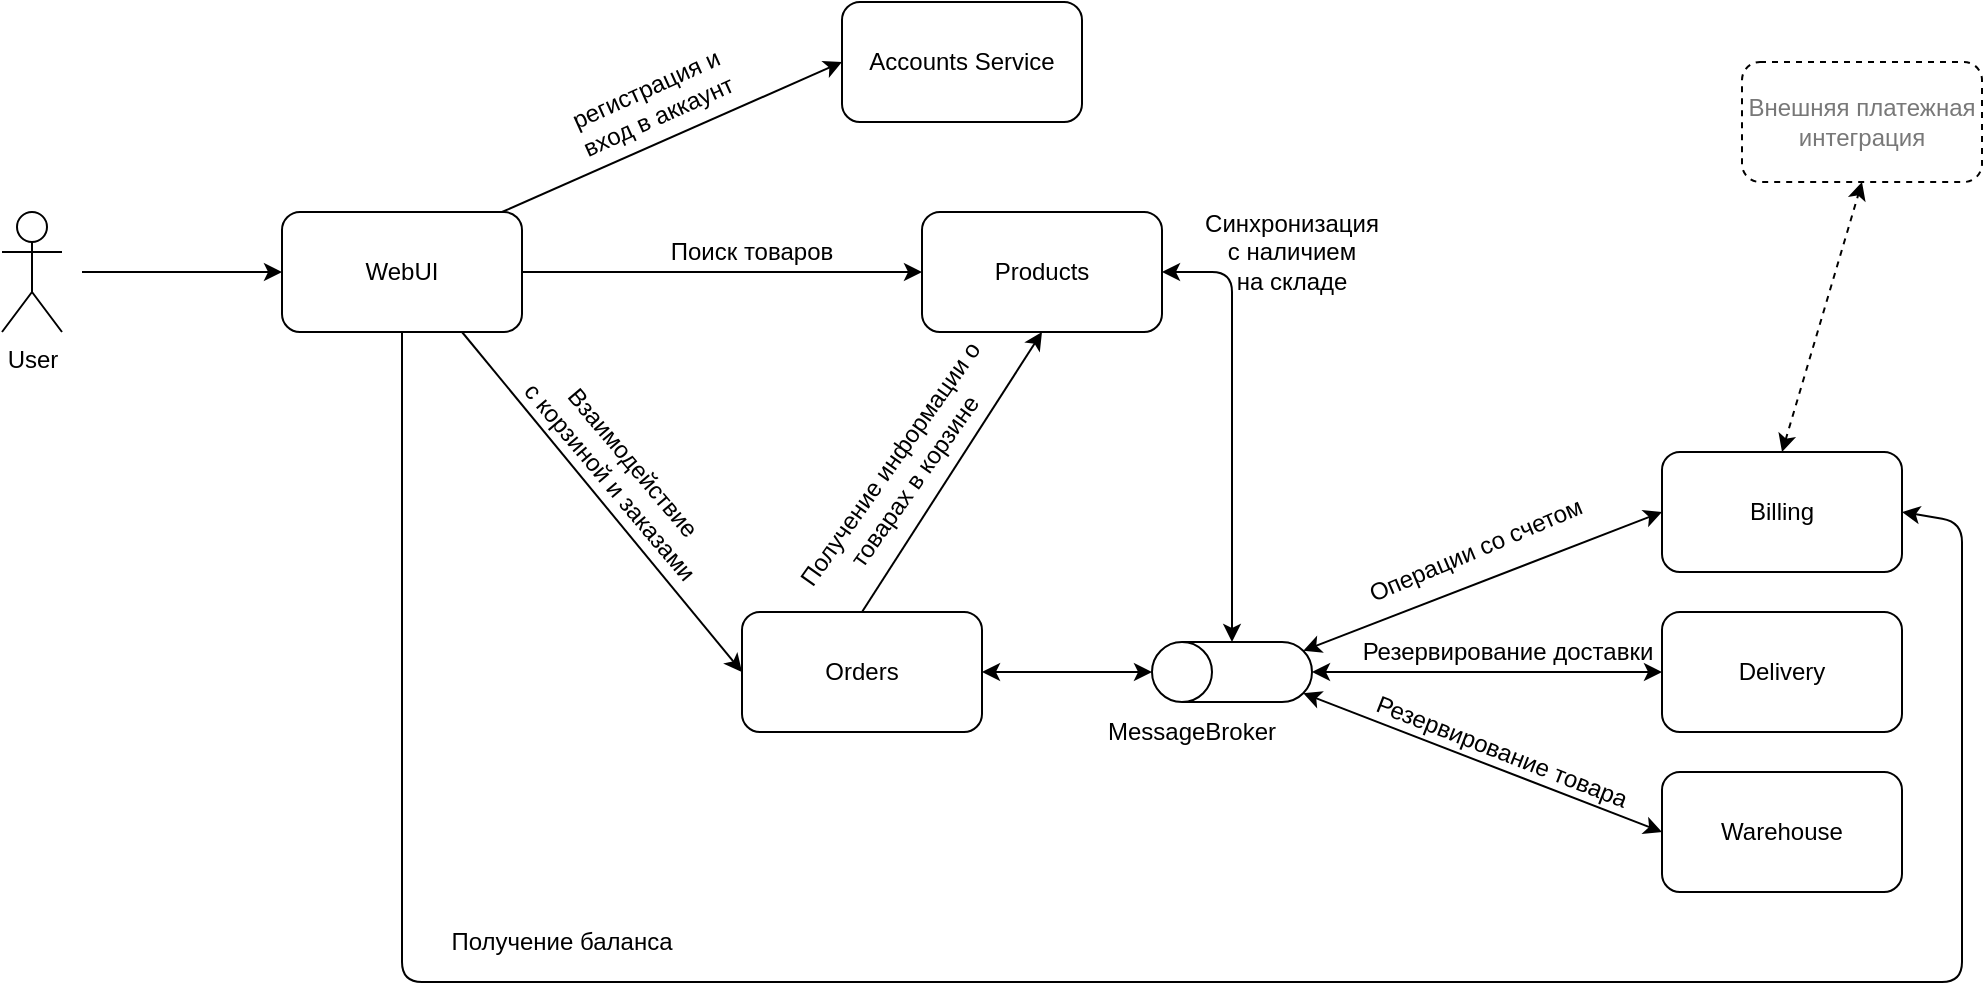 <mxfile version="13.7.3" type="device"><diagram id="57MqKbJDSpgsxV5Au6rt" name="Страница 1"><mxGraphModel dx="2062" dy="1182" grid="1" gridSize="10" guides="1" tooltips="1" connect="1" arrows="1" fold="1" page="1" pageScale="1" pageWidth="1169" pageHeight="827" math="0" shadow="0"><root><mxCell id="0"/><mxCell id="1" parent="0"/><mxCell id="nd2grtEf2vBP94USxDUv-310" value="Accounts Service" style="rounded=1;whiteSpace=wrap;html=1;" parent="1" vertex="1"><mxGeometry x="450" y="30" width="120" height="60" as="geometry"/></mxCell><mxCell id="nd2grtEf2vBP94USxDUv-311" value="Delivery" style="rounded=1;whiteSpace=wrap;html=1;" parent="1" vertex="1"><mxGeometry x="860" y="335" width="120" height="60" as="geometry"/></mxCell><mxCell id="nd2grtEf2vBP94USxDUv-312" value="Warehouse" style="rounded=1;whiteSpace=wrap;html=1;" parent="1" vertex="1"><mxGeometry x="860" y="415" width="120" height="60" as="geometry"/></mxCell><mxCell id="nd2grtEf2vBP94USxDUv-329" value="Orders" style="rounded=1;whiteSpace=wrap;html=1;" parent="1" vertex="1"><mxGeometry x="400" y="335" width="120" height="60" as="geometry"/></mxCell><mxCell id="kr1bEPkqc6ZTYjk98Zzm-2" value="Products" style="rounded=1;whiteSpace=wrap;html=1;" vertex="1" parent="1"><mxGeometry x="490" y="135" width="120" height="60" as="geometry"/></mxCell><mxCell id="kr1bEPkqc6ZTYjk98Zzm-3" value="User" style="shape=umlActor;verticalLabelPosition=bottom;verticalAlign=top;html=1;outlineConnect=0;" vertex="1" parent="1"><mxGeometry x="30" y="135" width="30" height="60" as="geometry"/></mxCell><mxCell id="kr1bEPkqc6ZTYjk98Zzm-4" value="WebUI" style="rounded=1;whiteSpace=wrap;html=1;" vertex="1" parent="1"><mxGeometry x="170" y="135" width="120" height="60" as="geometry"/></mxCell><mxCell id="kr1bEPkqc6ZTYjk98Zzm-5" value="" style="endArrow=classic;html=1;entryX=0;entryY=0.5;entryDx=0;entryDy=0;" edge="1" parent="1" target="kr1bEPkqc6ZTYjk98Zzm-4"><mxGeometry width="50" height="50" relative="1" as="geometry"><mxPoint x="70" y="165" as="sourcePoint"/><mxPoint x="120" y="125" as="targetPoint"/></mxGeometry></mxCell><mxCell id="kr1bEPkqc6ZTYjk98Zzm-6" value="" style="endArrow=classic;html=1;entryX=0;entryY=0.5;entryDx=0;entryDy=0;" edge="1" parent="1" target="nd2grtEf2vBP94USxDUv-310"><mxGeometry width="50" height="50" relative="1" as="geometry"><mxPoint x="280" y="135" as="sourcePoint"/><mxPoint x="390" y="134" as="targetPoint"/></mxGeometry></mxCell><mxCell id="kr1bEPkqc6ZTYjk98Zzm-7" value="регистрация и вход в аккаунт" style="text;html=1;strokeColor=none;fillColor=none;align=center;verticalAlign=middle;whiteSpace=wrap;rounded=0;rotation=-24.3;" vertex="1" parent="1"><mxGeometry x="300" y="70" width="110" height="20" as="geometry"/></mxCell><mxCell id="kr1bEPkqc6ZTYjk98Zzm-8" value="" style="endArrow=classic;html=1;entryX=0;entryY=0.5;entryDx=0;entryDy=0;" edge="1" parent="1" source="kr1bEPkqc6ZTYjk98Zzm-4" target="kr1bEPkqc6ZTYjk98Zzm-2"><mxGeometry width="50" height="50" relative="1" as="geometry"><mxPoint x="290" y="145" as="sourcePoint"/><mxPoint x="460" y="70" as="targetPoint"/></mxGeometry></mxCell><mxCell id="kr1bEPkqc6ZTYjk98Zzm-9" value="Поиск товаров" style="text;html=1;strokeColor=none;fillColor=none;align=center;verticalAlign=middle;whiteSpace=wrap;rounded=0;rotation=0;" vertex="1" parent="1"><mxGeometry x="350" y="145" width="110" height="20" as="geometry"/></mxCell><mxCell id="kr1bEPkqc6ZTYjk98Zzm-12" value="" style="endArrow=classic;html=1;entryX=0;entryY=0.5;entryDx=0;entryDy=0;exitX=0.75;exitY=1;exitDx=0;exitDy=0;" edge="1" parent="1" source="kr1bEPkqc6ZTYjk98Zzm-4" target="nd2grtEf2vBP94USxDUv-329"><mxGeometry width="50" height="50" relative="1" as="geometry"><mxPoint x="300" y="190" as="sourcePoint"/><mxPoint x="460" y="265" as="targetPoint"/></mxGeometry></mxCell><mxCell id="kr1bEPkqc6ZTYjk98Zzm-13" value="Взаимодействие &lt;br&gt;с корзиной и заказами" style="text;html=1;strokeColor=none;fillColor=none;align=center;verticalAlign=middle;whiteSpace=wrap;rounded=0;rotation=49.8;" vertex="1" parent="1"><mxGeometry x="260" y="255" width="160" height="20" as="geometry"/></mxCell><mxCell id="kr1bEPkqc6ZTYjk98Zzm-14" value="" style="shape=cylinder3;whiteSpace=wrap;html=1;boundedLbl=1;backgroundOutline=1;size=15;rotation=-90;" vertex="1" parent="1"><mxGeometry x="630" y="325" width="30" height="80" as="geometry"/></mxCell><mxCell id="kr1bEPkqc6ZTYjk98Zzm-15" value="MessageBroker" style="text;html=1;strokeColor=none;fillColor=none;align=center;verticalAlign=middle;whiteSpace=wrap;rounded=0;rotation=0;" vertex="1" parent="1"><mxGeometry x="570" y="385" width="110" height="20" as="geometry"/></mxCell><mxCell id="kr1bEPkqc6ZTYjk98Zzm-16" value="Billing" style="rounded=1;whiteSpace=wrap;html=1;" vertex="1" parent="1"><mxGeometry x="860" y="255" width="120" height="60" as="geometry"/></mxCell><mxCell id="kr1bEPkqc6ZTYjk98Zzm-18" value="" style="endArrow=classic;html=1;entryX=0.5;entryY=0;entryDx=0;entryDy=0;exitX=1;exitY=0.5;exitDx=0;exitDy=0;entryPerimeter=0;startArrow=classic;startFill=1;" edge="1" parent="1" source="nd2grtEf2vBP94USxDUv-329" target="kr1bEPkqc6ZTYjk98Zzm-14"><mxGeometry width="50" height="50" relative="1" as="geometry"><mxPoint x="650" y="455" as="sourcePoint"/><mxPoint x="790" y="625" as="targetPoint"/></mxGeometry></mxCell><mxCell id="kr1bEPkqc6ZTYjk98Zzm-19" value="" style="endArrow=classic;html=1;entryX=0;entryY=0.5;entryDx=0;entryDy=0;exitX=0.855;exitY=1;exitDx=0;exitDy=-4.35;exitPerimeter=0;startArrow=classic;startFill=1;" edge="1" parent="1" source="kr1bEPkqc6ZTYjk98Zzm-14" target="kr1bEPkqc6ZTYjk98Zzm-16"><mxGeometry width="50" height="50" relative="1" as="geometry"><mxPoint x="660" y="295" as="sourcePoint"/><mxPoint x="745" y="295" as="targetPoint"/></mxGeometry></mxCell><mxCell id="kr1bEPkqc6ZTYjk98Zzm-20" value="" style="endArrow=classic;html=1;entryX=0;entryY=0.5;entryDx=0;entryDy=0;exitX=0.5;exitY=1;exitDx=0;exitDy=0;exitPerimeter=0;startArrow=classic;startFill=1;" edge="1" parent="1" source="kr1bEPkqc6ZTYjk98Zzm-14" target="nd2grtEf2vBP94USxDUv-311"><mxGeometry width="50" height="50" relative="1" as="geometry"><mxPoint x="660.0" y="434.35" as="sourcePoint"/><mxPoint x="739.35" y="365" as="targetPoint"/></mxGeometry></mxCell><mxCell id="kr1bEPkqc6ZTYjk98Zzm-21" value="" style="endArrow=classic;html=1;entryX=0;entryY=0.5;entryDx=0;entryDy=0;exitX=0.145;exitY=1;exitDx=0;exitDy=-4.35;exitPerimeter=0;startArrow=classic;startFill=1;" edge="1" parent="1" source="kr1bEPkqc6ZTYjk98Zzm-14" target="nd2grtEf2vBP94USxDUv-312"><mxGeometry width="50" height="50" relative="1" as="geometry"><mxPoint x="670" y="414" as="sourcePoint"/><mxPoint x="745" y="414" as="targetPoint"/></mxGeometry></mxCell><mxCell id="kr1bEPkqc6ZTYjk98Zzm-22" value="Операции со счетом" style="text;html=1;strokeColor=none;fillColor=none;align=center;verticalAlign=middle;whiteSpace=wrap;rounded=0;rotation=-23;" vertex="1" parent="1"><mxGeometry x="687" y="294" width="160" height="20" as="geometry"/></mxCell><mxCell id="kr1bEPkqc6ZTYjk98Zzm-23" value="&lt;font color=&quot;#787878&quot;&gt;Внешняя платежная интеграция&lt;/font&gt;" style="rounded=1;whiteSpace=wrap;html=1;dashed=1;" vertex="1" parent="1"><mxGeometry x="900" y="60" width="120" height="60" as="geometry"/></mxCell><mxCell id="kr1bEPkqc6ZTYjk98Zzm-24" value="" style="endArrow=classic;html=1;entryX=0.5;entryY=1;entryDx=0;entryDy=0;exitX=0.5;exitY=0;exitDx=0;exitDy=0;startArrow=classic;startFill=1;dashed=1;" edge="1" parent="1" source="kr1bEPkqc6ZTYjk98Zzm-16" target="kr1bEPkqc6ZTYjk98Zzm-23"><mxGeometry width="50" height="50" relative="1" as="geometry"><mxPoint x="870.0" y="184.35" as="sourcePoint"/><mxPoint x="949.35" y="115" as="targetPoint"/></mxGeometry></mxCell><mxCell id="kr1bEPkqc6ZTYjk98Zzm-25" value="Синхронизация&lt;br&gt;с наличием &lt;br&gt;на складе" style="text;html=1;strokeColor=none;fillColor=none;align=center;verticalAlign=middle;whiteSpace=wrap;rounded=0;rotation=0;" vertex="1" parent="1"><mxGeometry x="595" y="145" width="160" height="20" as="geometry"/></mxCell><mxCell id="kr1bEPkqc6ZTYjk98Zzm-27" value="" style="endArrow=classic;html=1;entryX=1;entryY=0.5;entryDx=0;entryDy=0;exitX=1;exitY=0.5;exitDx=0;exitDy=0;exitPerimeter=0;startArrow=classic;startFill=1;" edge="1" parent="1" source="kr1bEPkqc6ZTYjk98Zzm-14" target="kr1bEPkqc6ZTYjk98Zzm-2"><mxGeometry width="50" height="50" relative="1" as="geometry"><mxPoint x="595.0" y="235.0" as="sourcePoint"/><mxPoint x="744.35" y="165.65" as="targetPoint"/><Array as="points"><mxPoint x="645" y="165"/></Array></mxGeometry></mxCell><mxCell id="kr1bEPkqc6ZTYjk98Zzm-28" value="Резервирование доставки" style="text;html=1;strokeColor=none;fillColor=none;align=center;verticalAlign=middle;whiteSpace=wrap;rounded=0;rotation=0;" vertex="1" parent="1"><mxGeometry x="703" y="345" width="160" height="20" as="geometry"/></mxCell><mxCell id="kr1bEPkqc6ZTYjk98Zzm-30" value="Резервирование товара" style="text;html=1;strokeColor=none;fillColor=none;align=center;verticalAlign=middle;whiteSpace=wrap;rounded=0;rotation=21.4;" vertex="1" parent="1"><mxGeometry x="700" y="395" width="160" height="20" as="geometry"/></mxCell><mxCell id="kr1bEPkqc6ZTYjk98Zzm-32" value="" style="endArrow=classic;html=1;entryX=0.5;entryY=1;entryDx=0;entryDy=0;exitX=0.5;exitY=0;exitDx=0;exitDy=0;" edge="1" parent="1" source="nd2grtEf2vBP94USxDUv-329" target="kr1bEPkqc6ZTYjk98Zzm-2"><mxGeometry width="50" height="50" relative="1" as="geometry"><mxPoint x="460" y="330" as="sourcePoint"/><mxPoint x="630" y="255" as="targetPoint"/></mxGeometry></mxCell><mxCell id="kr1bEPkqc6ZTYjk98Zzm-33" value="Получение информации о товарах в корзине" style="text;html=1;strokeColor=none;fillColor=none;align=center;verticalAlign=middle;whiteSpace=wrap;rounded=0;rotation=-54.7;" vertex="1" parent="1"><mxGeometry x="400" y="255" width="160" height="20" as="geometry"/></mxCell><mxCell id="kr1bEPkqc6ZTYjk98Zzm-34" value="" style="endArrow=classic;html=1;entryX=1;entryY=0.5;entryDx=0;entryDy=0;exitX=0.5;exitY=1;exitDx=0;exitDy=0;" edge="1" parent="1" source="kr1bEPkqc6ZTYjk98Zzm-4" target="kr1bEPkqc6ZTYjk98Zzm-16"><mxGeometry width="50" height="50" relative="1" as="geometry"><mxPoint x="250" y="310" as="sourcePoint"/><mxPoint x="400" y="440" as="targetPoint"/><Array as="points"><mxPoint x="230" y="520"/><mxPoint x="1010" y="520"/><mxPoint x="1010" y="290"/></Array></mxGeometry></mxCell><mxCell id="kr1bEPkqc6ZTYjk98Zzm-35" value="Получение баланса" style="text;html=1;strokeColor=none;fillColor=none;align=center;verticalAlign=middle;whiteSpace=wrap;rounded=0;rotation=0;" vertex="1" parent="1"><mxGeometry x="230" y="490" width="160" height="20" as="geometry"/></mxCell></root></mxGraphModel></diagram></mxfile>